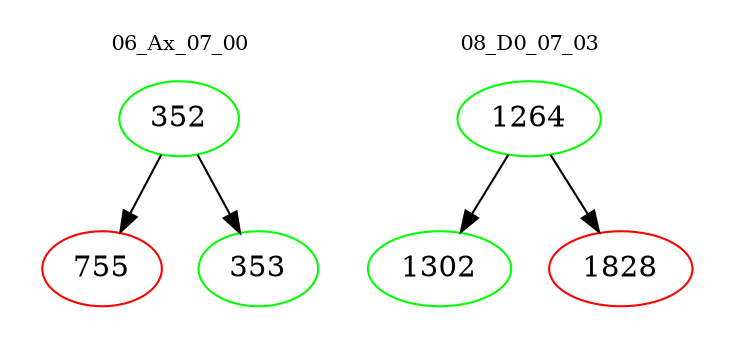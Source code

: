 digraph{
subgraph cluster_0 {
color = white
label = "06_Ax_07_00";
fontsize=10;
T0_352 [label="352", color="green"]
T0_352 -> T0_755 [color="black"]
T0_755 [label="755", color="red"]
T0_352 -> T0_353 [color="black"]
T0_353 [label="353", color="green"]
}
subgraph cluster_1 {
color = white
label = "08_D0_07_03";
fontsize=10;
T1_1264 [label="1264", color="green"]
T1_1264 -> T1_1302 [color="black"]
T1_1302 [label="1302", color="green"]
T1_1264 -> T1_1828 [color="black"]
T1_1828 [label="1828", color="red"]
}
}
